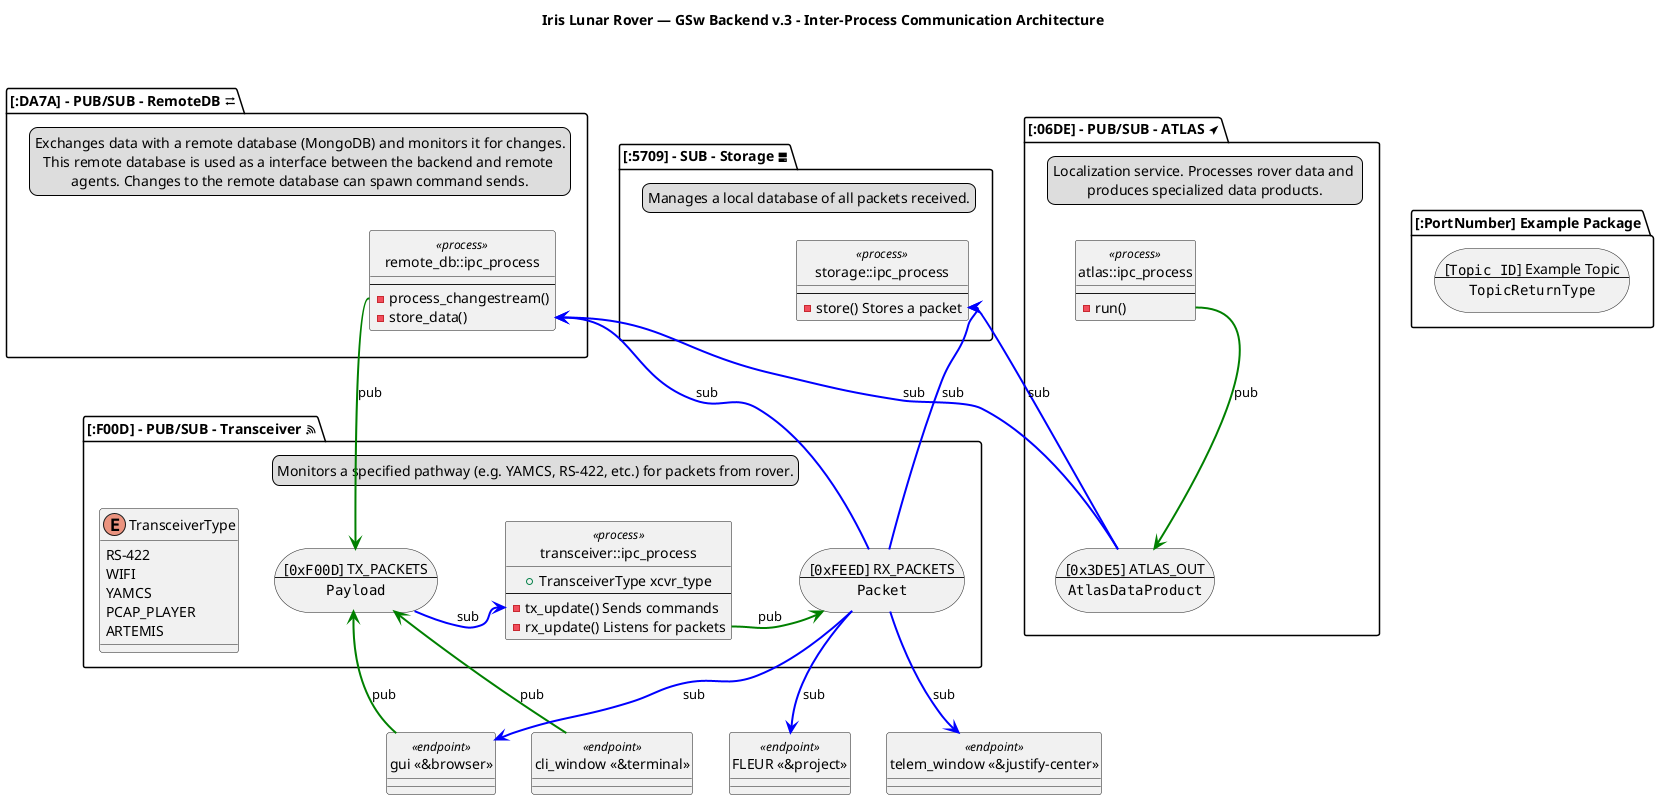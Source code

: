 @startuml name Iris_Backendv3_IPC_Arch

title **Iris Lunar Rover — GSw Backend v.3 – Inter-Process Communication Architecture**

hide <<process>> circle
hide <<endpoint>> circle
hide empty description
skinparam defaultTextAlignment center

package "[:PortNumber] Example Package" {
    storage EXAMPLE_TOPIC [
        [""Topic ID""] Example Topic
        ----
        ""TopicReturnType""
    ]
}

package "[:F00D] - PUB/SUB - Transceiver <&rss>" as xcvr_pkg {
    legend
    Monitors a specified pathway (e.g. YAMCS, RS-422, etc.) for packets from rover.
    endlegend

    enum TransceiverType {
        RS-422
        WIFI
        YAMCS
        PCAP_PLAYER
        ARTEMIS
    }
    class "transceiver::ipc_process" as xcvr <<process>> {
        + TransceiverType xcvr_type
        ----
        - tx_update() Sends commands
        - rx_update() Listens for packets
    }

    storage RX_PACKETS [
        [""0xFEED""] RX_PACKETS
        ----
        ""Packet""
    ]
    storage TX_PACKETS [
        [""0xF00D""] TX_PACKETS
        ----
        ""Payload""
    ]

    ' TransceiverType -right[hidden]- xcvr
    ' TX_PACKETS -down[hidden]- RX_PACKETS
    TX_PACKETS -[bold,#blue]> xcvr::tx_update: sub
    xcvr::rx_update -[bold,#green]> RX_PACKETS: pub
}

' package "[:C0DE] - REQ/REP - Codec <&book>" {
'     legend
'     Manages internal DataStandards and 
'     encodes/decodes binary packets.
'     endlegend

'     class "codec::ipc_process" as codec <<process>> {
'         ----
'         - encode() Sends commands
'         - decode() Listens for packets
'         - lookup() Looks up an entry in the DataStandards
'     }
' }
' codec::encode <-> xcvr::tx_update: req/rep
' codec::decode <-> xcvr::rx_update: req/rep

package "[:5709] - SUB - Storage <&hard-drive>" as storage_pkg {
    legend
    Manages a local database of all packets received.
    endlegend

    class "storage::ipc_process" as local_storage <<process>> {
        ----
        - store() Stores a packet
    }
}
local_storage::store <-[bold,#blue]- RX_PACKETS: sub

package "[:DA7A] - PUB/SUB - RemoteDB <&transfer>" as rdb_pkg {
    legend
    Exchanges data with a remote database (MongoDB) and monitors it for changes.
    This remote database is used as a interface between the backend and remote 
    agents. Changes to the remote database can spawn command sends.
    endlegend

    class "remote_db::ipc_process" as remote_db <<process>> {
        ----
        - process_changestream()
        - store_data()
    }

    ' storage PUSH_2_DB [
    '     [""0x22DB""] PUSH_2_DB
    '     ----
    '     ""TBD""
    ' ]

    ' PUSH_2_DB -> remote_db::store_data: sub
}
remote_db::process_changestream -[bold,#green]-> TX_PACKETS: pub
remote_db::store_data <-[bold,#blue]- RX_PACKETS: sub

package "[:06DE] - PUB/SUB - ATLAS <&location>" as atlas_pkg {
    legend
    Localization service. Processes rover data and 
    produces specialized data products.
    endlegend

    class "atlas::ipc_process" as atlas <<process>> {
        ----
        -run()
    }

    storage ATLAS_OUT [
        [""0x3DE5""] ATLAS_OUT
        ----
        ""AtlasDataProduct""
    ]

    atlas::run -[bold,#green]-> ATLAS_OUT: pub
}
local_storage::store <-[bold,#blue]- ATLAS_OUT: sub
remote_db::store_data <-[bold,#blue]- ATLAS_OUT: sub

class "FLEUR <<&project>>" as fleur <<endpoint>>
fleur <-[bold,#blue]- RX_PACKETS: sub
class "telem_window <<&justify-center>>" as tlm_window <<endpoint>>
tlm_window <-[bold,#blue]- RX_PACKETS: sub
class "cli_window <<&terminal>>" as cli_window <<endpoint>>
cli_window -[bold,#green]-> TX_PACKETS: pub
class "gui <<&browser>>" as gui <<endpoint>>
gui <-[bold,#blue]- RX_PACKETS: sub
gui -[bold,#green]-> TX_PACKETS: pub

together {
    class tlm_window
    class cli_window
    class gui
}

RX_PACKETS -down[hidden]- tlm_window
RX_PACKETS -down[hidden]- cli_window
TX_PACKETS -down[hidden]- gui
RX_PACKETS -down[hidden]- gui
RX_PACKETS -down[hidden]- fleur
atlas_pkg -down[hidden]- rdb_pkg
' xcvr_pkg ---down[hidden]--- storage_pkg

@enduml